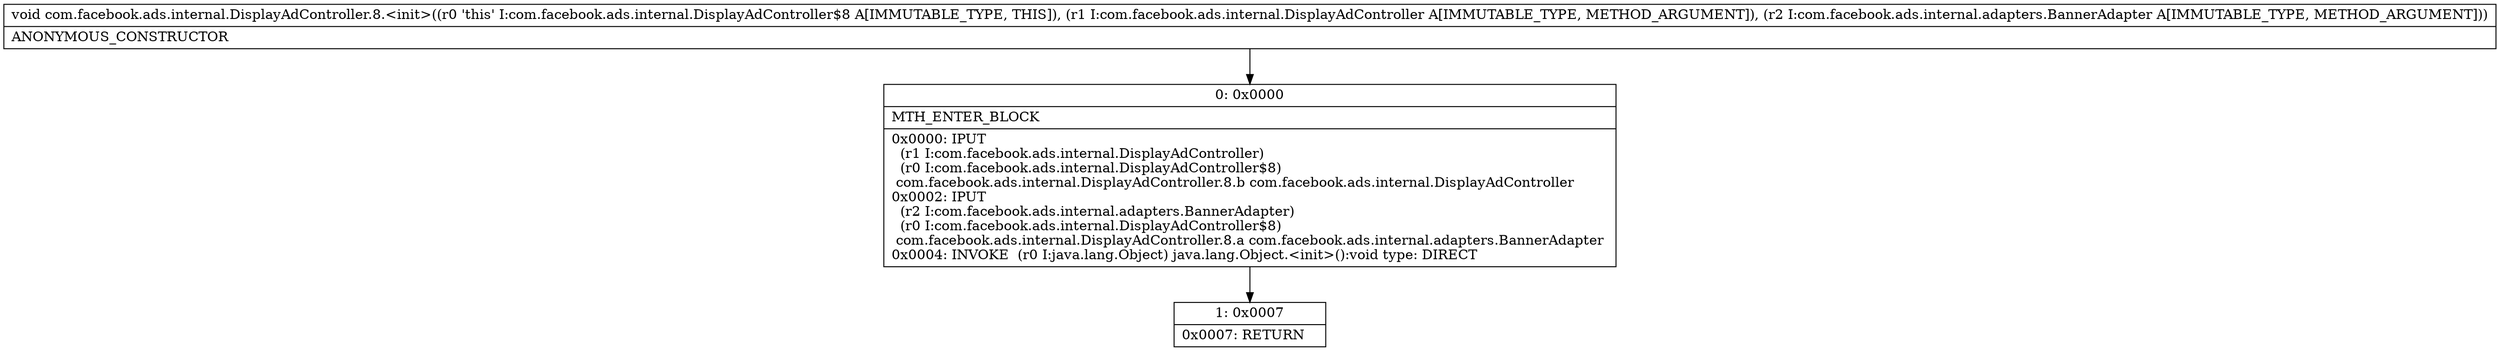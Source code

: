 digraph "CFG forcom.facebook.ads.internal.DisplayAdController.8.\<init\>(Lcom\/facebook\/ads\/internal\/DisplayAdController;Lcom\/facebook\/ads\/internal\/adapters\/BannerAdapter;)V" {
Node_0 [shape=record,label="{0\:\ 0x0000|MTH_ENTER_BLOCK\l|0x0000: IPUT  \l  (r1 I:com.facebook.ads.internal.DisplayAdController)\l  (r0 I:com.facebook.ads.internal.DisplayAdController$8)\l com.facebook.ads.internal.DisplayAdController.8.b com.facebook.ads.internal.DisplayAdController \l0x0002: IPUT  \l  (r2 I:com.facebook.ads.internal.adapters.BannerAdapter)\l  (r0 I:com.facebook.ads.internal.DisplayAdController$8)\l com.facebook.ads.internal.DisplayAdController.8.a com.facebook.ads.internal.adapters.BannerAdapter \l0x0004: INVOKE  (r0 I:java.lang.Object) java.lang.Object.\<init\>():void type: DIRECT \l}"];
Node_1 [shape=record,label="{1\:\ 0x0007|0x0007: RETURN   \l}"];
MethodNode[shape=record,label="{void com.facebook.ads.internal.DisplayAdController.8.\<init\>((r0 'this' I:com.facebook.ads.internal.DisplayAdController$8 A[IMMUTABLE_TYPE, THIS]), (r1 I:com.facebook.ads.internal.DisplayAdController A[IMMUTABLE_TYPE, METHOD_ARGUMENT]), (r2 I:com.facebook.ads.internal.adapters.BannerAdapter A[IMMUTABLE_TYPE, METHOD_ARGUMENT]))  | ANONYMOUS_CONSTRUCTOR\l}"];
MethodNode -> Node_0;
Node_0 -> Node_1;
}

